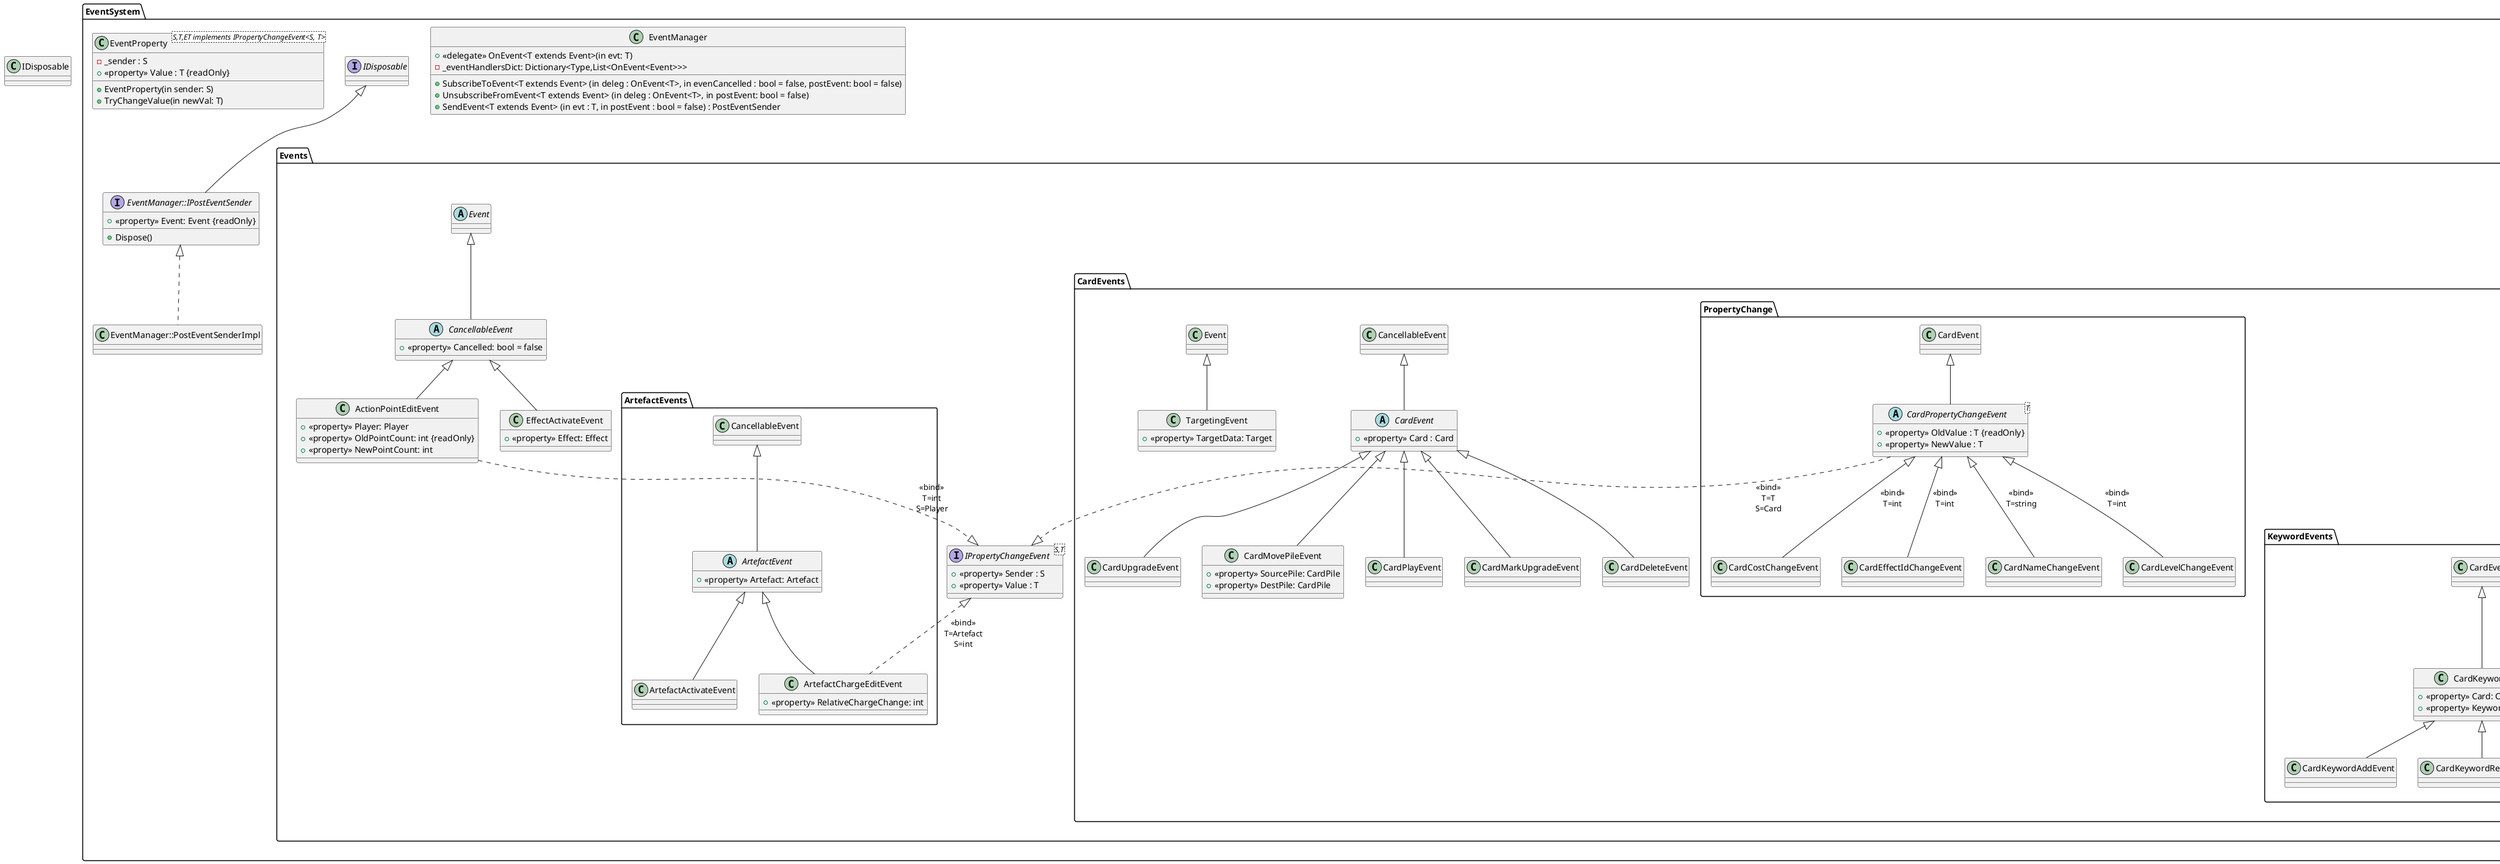﻿@startuml

class IDisposable
package EventSystem{

class EventManager{
'objet intermediaire qui cast pour appeler l'évenement
 + {field} <<delegate>> OnEvent<T extends Event>(in evt: T)
 - _eventHandlersDict: Dictionary<Type,List<OnEvent<Event>>>
 
 + SubscribeToEvent<T extends Event> (in deleg : OnEvent<T>, in evenCancelled : bool = false, postEvent: bool = false)
 + UnsubscribeFromEvent<T extends Event> (in deleg : OnEvent<T>, in postEvent: bool = false)
 + SendEvent<T extends Event> (in evt : T, in postEvent : bool = false) : PostEventSender
 'faut pas oublier d'envoyer les Post
 ' utilisation d'un bloc using
}

interface EventManager::IPostEventSender implements IDisposable{
 + <<property>> Event: Event {readOnly}
 + Dispose()
 'méthode qui s'occupe d'appeler EventManager.SendEvent avec le meme event en post
}

class EventManager::PostEventSenderImpl implements EventManager::IPostEventSender

class EventProperty<S,T,ET implements IPropertyChangeEvent<S, T>>{
 - _sender : S
 + <<property>> Value : T {readOnly}
 
 + EventProperty(in sender: S)
 + TryChangeValue(in newVal: T)
}

package Events{
abstract class Event
abstract class CancellableEvent extends Event{ 
 + <<property>> Cancelled: bool = false
}

class EffectActivateEvent extends CancellableEvent{
    + <<property>> Effect: Effect
}

interface IPropertyChangeEvent<S,T>{
    + <<property>> Sender : S
    + <<property>> Value : T
}

class ActionPointEditEvent extends CancellableEvent{
    + <<property>> Player: Player
    + <<property>> OldPointCount: int {readOnly}
    + <<property>> NewPointCount: int
    
}

'implementation explicite seulement accessible via l'interface
ActionPointEditEvent ..|> IPropertyChangeEvent : <<bind>>\nT=int\nS=Player


package GameStateEvents{

class StartTurnEvent extends Event{
+ <<property>> Player: Player
}

class EndTurnEvent extends Event{
+ <<property>> Player: Player
}
class DeckLoopEvent extends Event{
+ <<property>> Player: Player
}
}

package CardEvents{

abstract class CardEvent extends CancellableEvent{
 + <<property>> Card : Card
}

class TargetingEvent extends Event{
 + <<property>> TargetData: Target
}


class CardUpgradeEvent extends CardEvent
class CardMovePileEvent extends CardEvent{
 + <<property>> SourcePile: CardPile
 + <<property>> DestPile: CardPile
}

class CardPlayEvent extends CardEvent
class CardMarkUpgradeEvent extends CardEvent
class CardDeleteEvent extends CardEvent



package PropertyChange{
abstract class CardPropertyChangeEvent<T> extends CardEvent{
 + <<property>> OldValue : T {readOnly}
 + <<property>> NewValue : T
}
'implementation explicite seulement accesible via l'interface
CardPropertyChangeEvent ..|> IPropertyChangeEvent : <<bind>>\nT=T\nS=Card

CardNameChangeEvent --u|> CardPropertyChangeEvent : <<bind>>\nT=string
CardLevelChangeEvent --u|> CardPropertyChangeEvent : <<bind>>\nT=int
CardCostChangeEvent --u|> CardPropertyChangeEvent : <<bind>>\nT=int
CardEffectIdChangeEvent --u|> CardPropertyChangeEvent : <<bind>>\nT=int

}

package KeywordEvents{
class CardKeywordEvent extends CardEvent{
    + <<property>> Card: Card
    + <<property>> Keyword: Keyword
}


class CardKeywordAddEvent extends CardKeywordEvent{
}
class CardKeywordRemoveEvent extends CardKeywordEvent{
}

class CardKeywordTriggerEvent extends CardKeywordEvent{
}

'keywordevents
} 
'CardEvents
}

package ArtefactEvents{

abstract class ArtefactEvent extends CancellableEvent{
    + <<property>> Artefact: Artefact
}

class ArtefactChargeEditEvent extends ArtefactEvent{
    + <<property>> RelativeChargeChange: int
}


class ArtefactActivateEvent extends ArtefactEvent

ArtefactChargeEditEvent ..u|> IPropertyChangeEvent : <<bind>>\nT=Artefact\nS=int

'ArtefactEvents
}

'Events
}

'EventSystem
}

EventManager -[hidden]d-> Events


CardPropertyChangeEvent -[hidden]d-> KeywordEvents

@enduml